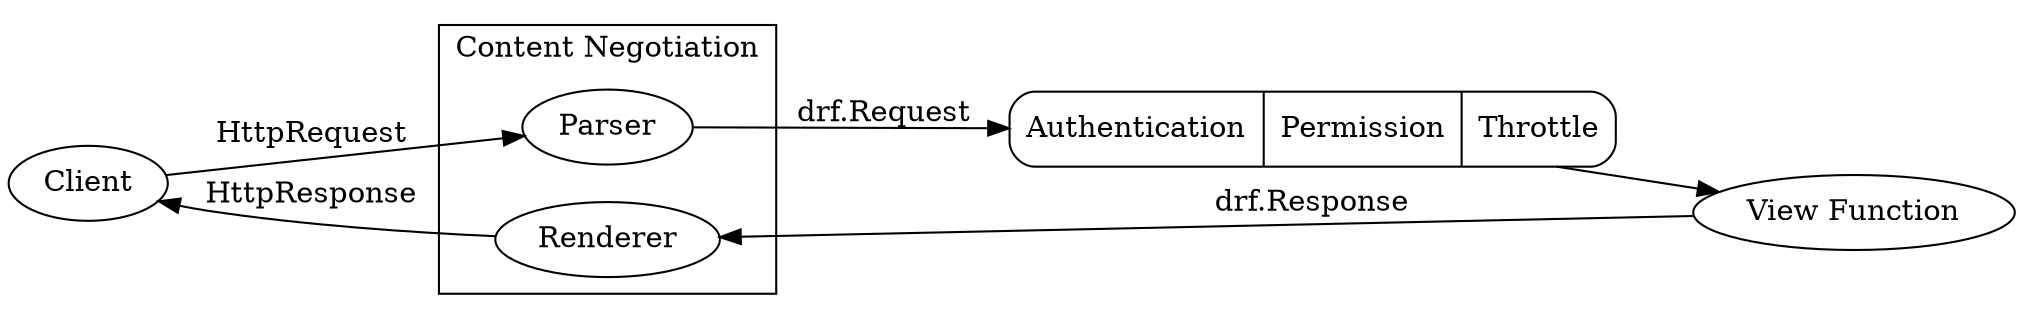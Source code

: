 digraph {
    rankdir=LR;

    "Client" -> "Parser" [label="HttpRequest"];

    subgraph cluster_content_negotiation {
        label="Content Negotiation";

        "Parser";
        "Renderer";
    }

    "Parser" -> "Allowance" [label="drf.Request"];
    "Allowance" -> "View Function";
    "View Function" -> "Renderer" [label="drf.Response"];
    "Renderer" -> "Client" [label="HttpResponse"];

    Allowance [shape="Mrecord" label="{<f0> Authentication | <f1> Permission | <f2> Throttle}"]
}
